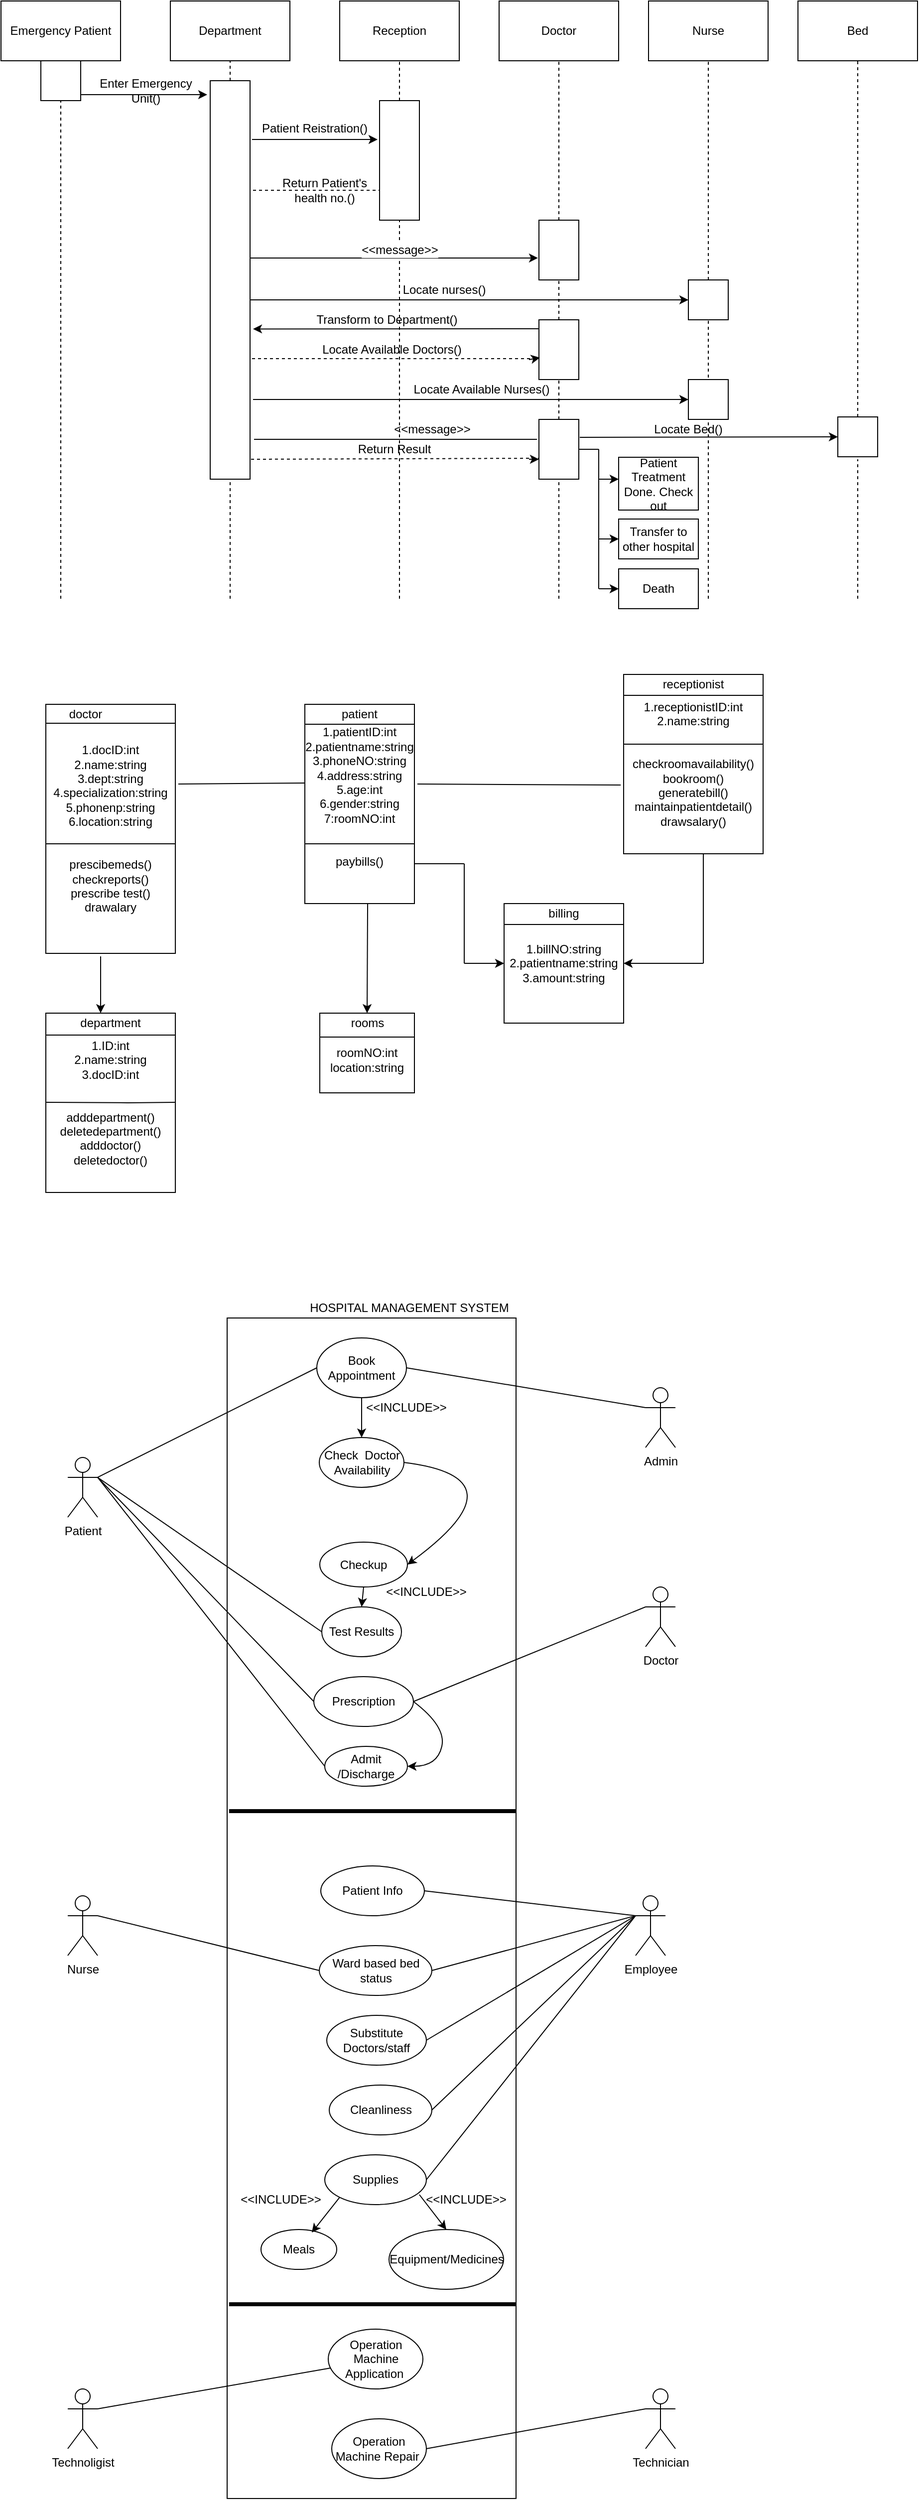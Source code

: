 <mxfile version="10.6.2" type="device"><diagram id="fMaPtIgpHZp_SPBCAkHa" name="Page-1"><mxGraphModel dx="1155" dy="513" grid="1" gridSize="10" guides="1" tooltips="1" connect="1" arrows="1" fold="1" page="1" pageScale="1" pageWidth="850" pageHeight="1100" math="0" shadow="0"><root><mxCell id="0"/><mxCell id="1" parent="0"/><mxCell id="IcOtxog2QV6iiZ5t3QjT-90" value="" style="group" vertex="1" connectable="0" parent="1"><mxGeometry x="40" y="40" width="920" height="610" as="geometry"/></mxCell><mxCell id="IcOtxog2QV6iiZ5t3QjT-2" value="Emergency Patient" style="rounded=0;whiteSpace=wrap;html=1;" vertex="1" parent="IcOtxog2QV6iiZ5t3QjT-90"><mxGeometry width="120" height="60" as="geometry"/></mxCell><mxCell id="IcOtxog2QV6iiZ5t3QjT-3" value="Department" style="rounded=0;whiteSpace=wrap;html=1;" vertex="1" parent="IcOtxog2QV6iiZ5t3QjT-90"><mxGeometry x="170" width="120" height="60" as="geometry"/></mxCell><mxCell id="IcOtxog2QV6iiZ5t3QjT-4" value="Reception" style="rounded=0;whiteSpace=wrap;html=1;" vertex="1" parent="IcOtxog2QV6iiZ5t3QjT-90"><mxGeometry x="340" width="120" height="60" as="geometry"/></mxCell><mxCell id="IcOtxog2QV6iiZ5t3QjT-5" value="Doctor" style="rounded=0;whiteSpace=wrap;html=1;" vertex="1" parent="IcOtxog2QV6iiZ5t3QjT-90"><mxGeometry x="500" width="120" height="60" as="geometry"/></mxCell><mxCell id="IcOtxog2QV6iiZ5t3QjT-6" value="Nurse" style="rounded=0;whiteSpace=wrap;html=1;" vertex="1" parent="IcOtxog2QV6iiZ5t3QjT-90"><mxGeometry x="650" width="120" height="60" as="geometry"/></mxCell><mxCell id="IcOtxog2QV6iiZ5t3QjT-7" value="Bed" style="rounded=0;whiteSpace=wrap;html=1;" vertex="1" parent="IcOtxog2QV6iiZ5t3QjT-90"><mxGeometry x="800" width="120" height="60" as="geometry"/></mxCell><mxCell id="IcOtxog2QV6iiZ5t3QjT-8" value="" style="whiteSpace=wrap;html=1;aspect=fixed;" vertex="1" parent="IcOtxog2QV6iiZ5t3QjT-90"><mxGeometry x="40" y="60" width="40" height="40" as="geometry"/></mxCell><mxCell id="IcOtxog2QV6iiZ5t3QjT-9" value="" style="endArrow=none;dashed=1;html=1;entryX=0.5;entryY=1;entryDx=0;entryDy=0;" edge="1" parent="IcOtxog2QV6iiZ5t3QjT-90" target="IcOtxog2QV6iiZ5t3QjT-8"><mxGeometry width="50" height="50" relative="1" as="geometry"><mxPoint x="60" y="600" as="sourcePoint"/><mxPoint x="90" y="100" as="targetPoint"/></mxGeometry></mxCell><mxCell id="IcOtxog2QV6iiZ5t3QjT-10" value="" style="rounded=0;whiteSpace=wrap;html=1;" vertex="1" parent="IcOtxog2QV6iiZ5t3QjT-90"><mxGeometry x="210" y="80" width="40" height="400" as="geometry"/></mxCell><mxCell id="IcOtxog2QV6iiZ5t3QjT-16" value="" style="endArrow=none;dashed=1;html=1;entryX=0.5;entryY=1;entryDx=0;entryDy=0;exitX=0.5;exitY=0;exitDx=0;exitDy=0;" edge="1" parent="IcOtxog2QV6iiZ5t3QjT-90" source="IcOtxog2QV6iiZ5t3QjT-10" target="IcOtxog2QV6iiZ5t3QjT-3"><mxGeometry width="50" height="50" relative="1" as="geometry"><mxPoint x="210" y="100" as="sourcePoint"/><mxPoint x="260" y="50" as="targetPoint"/></mxGeometry></mxCell><mxCell id="IcOtxog2QV6iiZ5t3QjT-17" value="" style="endArrow=none;dashed=1;html=1;entryX=0.5;entryY=1;entryDx=0;entryDy=0;" edge="1" parent="IcOtxog2QV6iiZ5t3QjT-90" target="IcOtxog2QV6iiZ5t3QjT-10"><mxGeometry width="50" height="50" relative="1" as="geometry"><mxPoint x="230" y="600" as="sourcePoint"/><mxPoint x="250" y="370" as="targetPoint"/></mxGeometry></mxCell><mxCell id="IcOtxog2QV6iiZ5t3QjT-18" value="" style="endArrow=classic;html=1;" edge="1" parent="IcOtxog2QV6iiZ5t3QjT-90"><mxGeometry width="50" height="50" relative="1" as="geometry"><mxPoint x="80" y="94" as="sourcePoint"/><mxPoint x="207" y="94" as="targetPoint"/><Array as="points"/></mxGeometry></mxCell><mxCell id="IcOtxog2QV6iiZ5t3QjT-22" value="" style="rounded=0;whiteSpace=wrap;html=1;" vertex="1" parent="IcOtxog2QV6iiZ5t3QjT-90"><mxGeometry x="380" y="100" width="40" height="120" as="geometry"/></mxCell><mxCell id="IcOtxog2QV6iiZ5t3QjT-23" value="" style="endArrow=none;dashed=1;html=1;entryX=0.5;entryY=1;entryDx=0;entryDy=0;exitX=0.5;exitY=0;exitDx=0;exitDy=0;" edge="1" parent="IcOtxog2QV6iiZ5t3QjT-90" source="IcOtxog2QV6iiZ5t3QjT-22" target="IcOtxog2QV6iiZ5t3QjT-4"><mxGeometry width="50" height="50" relative="1" as="geometry"><mxPoint x="370" y="110" as="sourcePoint"/><mxPoint x="420" y="60" as="targetPoint"/></mxGeometry></mxCell><mxCell id="IcOtxog2QV6iiZ5t3QjT-24" value="" style="endArrow=none;dashed=1;html=1;entryX=0.5;entryY=1;entryDx=0;entryDy=0;" edge="1" parent="IcOtxog2QV6iiZ5t3QjT-90" target="IcOtxog2QV6iiZ5t3QjT-22"><mxGeometry width="50" height="50" relative="1" as="geometry"><mxPoint x="400" y="600" as="sourcePoint"/><mxPoint x="430" y="220" as="targetPoint"/></mxGeometry></mxCell><mxCell id="IcOtxog2QV6iiZ5t3QjT-25" value="" style="endArrow=classic;html=1;" edge="1" parent="IcOtxog2QV6iiZ5t3QjT-90"><mxGeometry width="50" height="50" relative="1" as="geometry"><mxPoint x="252" y="139" as="sourcePoint"/><mxPoint x="378" y="139" as="targetPoint"/></mxGeometry></mxCell><mxCell id="IcOtxog2QV6iiZ5t3QjT-26" value="Patient Reistration()" style="text;html=1;resizable=0;points=[];autosize=1;align=left;verticalAlign=top;spacingTop=-4;" vertex="1" parent="IcOtxog2QV6iiZ5t3QjT-90"><mxGeometry x="260" y="118" width="120" height="20" as="geometry"/></mxCell><mxCell id="IcOtxog2QV6iiZ5t3QjT-27" value="" style="endArrow=none;dashed=1;html=1;entryX=0;entryY=0.75;entryDx=0;entryDy=0;" edge="1" parent="IcOtxog2QV6iiZ5t3QjT-90" target="IcOtxog2QV6iiZ5t3QjT-22"><mxGeometry width="50" height="50" relative="1" as="geometry"><mxPoint x="253" y="190" as="sourcePoint"/><mxPoint x="300" y="160" as="targetPoint"/></mxGeometry></mxCell><mxCell id="IcOtxog2QV6iiZ5t3QjT-29" value="Return Patient's health no.()" style="text;html=1;strokeColor=none;fillColor=none;align=center;verticalAlign=middle;whiteSpace=wrap;rounded=0;" vertex="1" parent="IcOtxog2QV6iiZ5t3QjT-90"><mxGeometry x="280" y="180" width="90" height="20" as="geometry"/></mxCell><mxCell id="IcOtxog2QV6iiZ5t3QjT-30" value="" style="rounded=0;whiteSpace=wrap;html=1;" vertex="1" parent="IcOtxog2QV6iiZ5t3QjT-90"><mxGeometry x="540" y="220" width="40" height="60" as="geometry"/></mxCell><mxCell id="IcOtxog2QV6iiZ5t3QjT-32" value="" style="rounded=0;whiteSpace=wrap;html=1;" vertex="1" parent="IcOtxog2QV6iiZ5t3QjT-90"><mxGeometry x="540" y="320" width="40" height="60" as="geometry"/></mxCell><mxCell id="IcOtxog2QV6iiZ5t3QjT-34" value="" style="rounded=0;whiteSpace=wrap;html=1;" vertex="1" parent="IcOtxog2QV6iiZ5t3QjT-90"><mxGeometry x="540" y="420" width="40" height="60" as="geometry"/></mxCell><mxCell id="IcOtxog2QV6iiZ5t3QjT-31" value="" style="endArrow=none;dashed=1;html=1;entryX=0.5;entryY=1;entryDx=0;entryDy=0;exitX=0.5;exitY=0;exitDx=0;exitDy=0;" edge="1" parent="IcOtxog2QV6iiZ5t3QjT-90" source="IcOtxog2QV6iiZ5t3QjT-30" target="IcOtxog2QV6iiZ5t3QjT-5"><mxGeometry width="50" height="50" relative="1" as="geometry"><mxPoint x="530" y="110" as="sourcePoint"/><mxPoint x="580" y="60" as="targetPoint"/></mxGeometry></mxCell><mxCell id="IcOtxog2QV6iiZ5t3QjT-36" value="" style="endArrow=classic;html=1;exitX=1;exitY=0.445;exitDx=0;exitDy=0;exitPerimeter=0;entryX=-0.025;entryY=0.633;entryDx=0;entryDy=0;entryPerimeter=0;" edge="1" parent="IcOtxog2QV6iiZ5t3QjT-90" source="IcOtxog2QV6iiZ5t3QjT-10" target="IcOtxog2QV6iiZ5t3QjT-30"><mxGeometry width="50" height="50" relative="1" as="geometry"><mxPoint x="250" y="280" as="sourcePoint"/><mxPoint x="300" y="230" as="targetPoint"/></mxGeometry></mxCell><mxCell id="IcOtxog2QV6iiZ5t3QjT-37" value="&amp;lt;&amp;lt;message&amp;gt;&amp;gt;" style="text;html=1;resizable=0;points=[];align=center;verticalAlign=middle;labelBackgroundColor=#ffffff;" vertex="1" connectable="0" parent="IcOtxog2QV6iiZ5t3QjT-36"><mxGeometry x="-0.073" y="3" relative="1" as="geometry"><mxPoint x="16" y="-5" as="offset"/></mxGeometry></mxCell><mxCell id="IcOtxog2QV6iiZ5t3QjT-39" value="Enter Emergency Unit()" style="text;html=1;strokeColor=none;fillColor=none;align=center;verticalAlign=middle;whiteSpace=wrap;rounded=0;" vertex="1" parent="IcOtxog2QV6iiZ5t3QjT-90"><mxGeometry x="92.5" y="80" width="105" height="20" as="geometry"/></mxCell><mxCell id="IcOtxog2QV6iiZ5t3QjT-41" value="" style="endArrow=classic;html=1;exitX=0;exitY=0.15;exitDx=0;exitDy=0;exitPerimeter=0;entryX=1.075;entryY=0.623;entryDx=0;entryDy=0;entryPerimeter=0;" edge="1" parent="IcOtxog2QV6iiZ5t3QjT-90" source="IcOtxog2QV6iiZ5t3QjT-32" target="IcOtxog2QV6iiZ5t3QjT-10"><mxGeometry width="50" height="50" relative="1" as="geometry"><mxPoint x="360" y="380" as="sourcePoint"/><mxPoint x="410" y="330" as="targetPoint"/></mxGeometry></mxCell><mxCell id="IcOtxog2QV6iiZ5t3QjT-42" value="Transform to Department()" style="text;html=1;strokeColor=none;fillColor=none;align=center;verticalAlign=middle;whiteSpace=wrap;rounded=0;" vertex="1" parent="IcOtxog2QV6iiZ5t3QjT-90"><mxGeometry x="315" y="310" width="145" height="20" as="geometry"/></mxCell><mxCell id="IcOtxog2QV6iiZ5t3QjT-43" value="" style="endArrow=none;dashed=1;html=1;entryX=-0.025;entryY=0.65;entryDx=0;entryDy=0;entryPerimeter=0;" edge="1" parent="IcOtxog2QV6iiZ5t3QjT-90" target="IcOtxog2QV6iiZ5t3QjT-32"><mxGeometry width="50" height="50" relative="1" as="geometry"><mxPoint x="252" y="359" as="sourcePoint"/><mxPoint x="300" y="340" as="targetPoint"/></mxGeometry></mxCell><mxCell id="IcOtxog2QV6iiZ5t3QjT-44" value="" style="endArrow=classic;html=1;entryX=0.025;entryY=0.633;entryDx=0;entryDy=0;entryPerimeter=0;" edge="1" parent="IcOtxog2QV6iiZ5t3QjT-90" target="IcOtxog2QV6iiZ5t3QjT-32"><mxGeometry width="50" height="50" relative="1" as="geometry"><mxPoint x="530" y="360" as="sourcePoint"/><mxPoint x="540" y="340" as="targetPoint"/></mxGeometry></mxCell><mxCell id="IcOtxog2QV6iiZ5t3QjT-45" value="Locate Available Doctors()" style="text;html=1;strokeColor=none;fillColor=none;align=center;verticalAlign=middle;whiteSpace=wrap;rounded=0;" vertex="1" parent="IcOtxog2QV6iiZ5t3QjT-90"><mxGeometry x="320" y="340" width="145" height="20" as="geometry"/></mxCell><mxCell id="IcOtxog2QV6iiZ5t3QjT-46" value="" style="endArrow=none;dashed=1;html=1;entryX=0;entryY=0.65;entryDx=0;entryDy=0;entryPerimeter=0;" edge="1" parent="IcOtxog2QV6iiZ5t3QjT-90" target="IcOtxog2QV6iiZ5t3QjT-34"><mxGeometry width="50" height="50" relative="1" as="geometry"><mxPoint x="251" y="460" as="sourcePoint"/><mxPoint x="300" y="430" as="targetPoint"/></mxGeometry></mxCell><mxCell id="IcOtxog2QV6iiZ5t3QjT-47" value="Return Result" style="text;html=1;strokeColor=none;fillColor=none;align=center;verticalAlign=middle;whiteSpace=wrap;rounded=0;" vertex="1" parent="IcOtxog2QV6iiZ5t3QjT-90"><mxGeometry x="350" y="440" width="90" height="20" as="geometry"/></mxCell><mxCell id="IcOtxog2QV6iiZ5t3QjT-49" value="" style="rounded=0;whiteSpace=wrap;html=1;" vertex="1" parent="IcOtxog2QV6iiZ5t3QjT-90"><mxGeometry x="690" y="280" width="40" height="40" as="geometry"/></mxCell><mxCell id="IcOtxog2QV6iiZ5t3QjT-50" value="" style="endArrow=classic;html=1;entryX=0;entryY=0.5;entryDx=0;entryDy=0;" edge="1" parent="IcOtxog2QV6iiZ5t3QjT-90" target="IcOtxog2QV6iiZ5t3QjT-49"><mxGeometry width="50" height="50" relative="1" as="geometry"><mxPoint x="250" y="300" as="sourcePoint"/><mxPoint x="300" y="270" as="targetPoint"/></mxGeometry></mxCell><mxCell id="IcOtxog2QV6iiZ5t3QjT-51" value="Locate nurses()" style="text;html=1;strokeColor=none;fillColor=none;align=center;verticalAlign=middle;whiteSpace=wrap;rounded=0;" vertex="1" parent="IcOtxog2QV6iiZ5t3QjT-90"><mxGeometry x="400" y="280" width="90" height="20" as="geometry"/></mxCell><mxCell id="IcOtxog2QV6iiZ5t3QjT-52" value="" style="endArrow=none;dashed=1;html=1;entryX=0.5;entryY=1;entryDx=0;entryDy=0;exitX=0.5;exitY=0;exitDx=0;exitDy=0;" edge="1" parent="IcOtxog2QV6iiZ5t3QjT-90" source="IcOtxog2QV6iiZ5t3QjT-49" target="IcOtxog2QV6iiZ5t3QjT-6"><mxGeometry width="50" height="50" relative="1" as="geometry"><mxPoint x="690" y="110" as="sourcePoint"/><mxPoint x="740" y="60" as="targetPoint"/></mxGeometry></mxCell><mxCell id="IcOtxog2QV6iiZ5t3QjT-53" value="" style="endArrow=none;dashed=1;html=1;entryX=0.5;entryY=1;entryDx=0;entryDy=0;" edge="1" parent="IcOtxog2QV6iiZ5t3QjT-90" target="IcOtxog2QV6iiZ5t3QjT-49"><mxGeometry width="50" height="50" relative="1" as="geometry"><mxPoint x="710" y="600" as="sourcePoint"/><mxPoint x="730" y="330" as="targetPoint"/></mxGeometry></mxCell><mxCell id="IcOtxog2QV6iiZ5t3QjT-54" value="" style="endArrow=none;dashed=1;html=1;entryX=0.5;entryY=1;entryDx=0;entryDy=0;exitX=0.5;exitY=0;exitDx=0;exitDy=0;" edge="1" parent="IcOtxog2QV6iiZ5t3QjT-90" source="IcOtxog2QV6iiZ5t3QjT-32" target="IcOtxog2QV6iiZ5t3QjT-30"><mxGeometry width="50" height="50" relative="1" as="geometry"><mxPoint x="540" y="330" as="sourcePoint"/><mxPoint x="590" y="280" as="targetPoint"/></mxGeometry></mxCell><mxCell id="IcOtxog2QV6iiZ5t3QjT-55" value="" style="endArrow=none;dashed=1;html=1;entryX=0.5;entryY=1;entryDx=0;entryDy=0;exitX=0.5;exitY=0;exitDx=0;exitDy=0;" edge="1" parent="IcOtxog2QV6iiZ5t3QjT-90" source="IcOtxog2QV6iiZ5t3QjT-34" target="IcOtxog2QV6iiZ5t3QjT-32"><mxGeometry width="50" height="50" relative="1" as="geometry"><mxPoint x="530" y="430" as="sourcePoint"/><mxPoint x="580" y="380" as="targetPoint"/></mxGeometry></mxCell><mxCell id="IcOtxog2QV6iiZ5t3QjT-56" value="" style="endArrow=none;dashed=1;html=1;entryX=0.5;entryY=1;entryDx=0;entryDy=0;" edge="1" parent="IcOtxog2QV6iiZ5t3QjT-90" target="IcOtxog2QV6iiZ5t3QjT-34"><mxGeometry width="50" height="50" relative="1" as="geometry"><mxPoint x="560" y="600" as="sourcePoint"/><mxPoint x="590" y="480" as="targetPoint"/></mxGeometry></mxCell><mxCell id="IcOtxog2QV6iiZ5t3QjT-57" value="" style="endArrow=none;html=1;exitX=1;exitY=0.5;exitDx=0;exitDy=0;" edge="1" parent="IcOtxog2QV6iiZ5t3QjT-90" source="IcOtxog2QV6iiZ5t3QjT-34"><mxGeometry width="50" height="50" relative="1" as="geometry"><mxPoint x="580" y="470" as="sourcePoint"/><mxPoint x="600" y="450" as="targetPoint"/></mxGeometry></mxCell><mxCell id="IcOtxog2QV6iiZ5t3QjT-58" value="" style="endArrow=none;html=1;" edge="1" parent="IcOtxog2QV6iiZ5t3QjT-90"><mxGeometry width="50" height="50" relative="1" as="geometry"><mxPoint x="600" y="540" as="sourcePoint"/><mxPoint x="600" y="450" as="targetPoint"/></mxGeometry></mxCell><mxCell id="IcOtxog2QV6iiZ5t3QjT-60" value="" style="endArrow=classic;html=1;" edge="1" parent="IcOtxog2QV6iiZ5t3QjT-90"><mxGeometry width="50" height="50" relative="1" as="geometry"><mxPoint x="600" y="480" as="sourcePoint"/><mxPoint x="620" y="480" as="targetPoint"/></mxGeometry></mxCell><mxCell id="IcOtxog2QV6iiZ5t3QjT-61" value="Patient Treatment Done. Check out" style="rounded=0;whiteSpace=wrap;html=1;" vertex="1" parent="IcOtxog2QV6iiZ5t3QjT-90"><mxGeometry x="620" y="458" width="80" height="53" as="geometry"/></mxCell><mxCell id="IcOtxog2QV6iiZ5t3QjT-62" value="" style="endArrow=classic;html=1;" edge="1" parent="IcOtxog2QV6iiZ5t3QjT-90"><mxGeometry width="50" height="50" relative="1" as="geometry"><mxPoint x="600" y="540" as="sourcePoint"/><mxPoint x="620" y="540" as="targetPoint"/></mxGeometry></mxCell><mxCell id="IcOtxog2QV6iiZ5t3QjT-63" value="Transfer to other hospital" style="rounded=0;whiteSpace=wrap;html=1;" vertex="1" parent="IcOtxog2QV6iiZ5t3QjT-90"><mxGeometry x="620" y="520" width="80" height="40" as="geometry"/></mxCell><mxCell id="IcOtxog2QV6iiZ5t3QjT-64" value="" style="rounded=0;whiteSpace=wrap;html=1;" vertex="1" parent="IcOtxog2QV6iiZ5t3QjT-90"><mxGeometry x="690" y="380" width="40" height="40" as="geometry"/></mxCell><mxCell id="IcOtxog2QV6iiZ5t3QjT-65" value="" style="endArrow=classic;html=1;entryX=0;entryY=0.5;entryDx=0;entryDy=0;" edge="1" parent="IcOtxog2QV6iiZ5t3QjT-90" target="IcOtxog2QV6iiZ5t3QjT-64"><mxGeometry width="50" height="50" relative="1" as="geometry"><mxPoint x="253" y="400" as="sourcePoint"/><mxPoint x="300" y="380" as="targetPoint"/></mxGeometry></mxCell><mxCell id="IcOtxog2QV6iiZ5t3QjT-67" value="Locate Available Nurses()" style="text;html=1;strokeColor=none;fillColor=none;align=center;verticalAlign=middle;whiteSpace=wrap;rounded=0;" vertex="1" parent="IcOtxog2QV6iiZ5t3QjT-90"><mxGeometry x="405" y="380" width="155" height="20" as="geometry"/></mxCell><mxCell id="IcOtxog2QV6iiZ5t3QjT-69" value="" style="endArrow=classic;html=1;" edge="1" parent="IcOtxog2QV6iiZ5t3QjT-90"><mxGeometry width="50" height="50" relative="1" as="geometry"><mxPoint x="530" y="460" as="sourcePoint"/><mxPoint x="540" y="460" as="targetPoint"/></mxGeometry></mxCell><mxCell id="IcOtxog2QV6iiZ5t3QjT-70" value="" style="rounded=0;whiteSpace=wrap;html=1;" vertex="1" parent="IcOtxog2QV6iiZ5t3QjT-90"><mxGeometry x="840" y="417.5" width="40" height="40" as="geometry"/></mxCell><mxCell id="IcOtxog2QV6iiZ5t3QjT-72" value="" style="endArrow=none;dashed=1;html=1;entryX=0.5;entryY=1;entryDx=0;entryDy=0;exitX=0.5;exitY=0;exitDx=0;exitDy=0;" edge="1" parent="IcOtxog2QV6iiZ5t3QjT-90" source="IcOtxog2QV6iiZ5t3QjT-70" target="IcOtxog2QV6iiZ5t3QjT-7"><mxGeometry width="50" height="50" relative="1" as="geometry"><mxPoint x="840" y="120" as="sourcePoint"/><mxPoint x="890" y="70" as="targetPoint"/></mxGeometry></mxCell><mxCell id="IcOtxog2QV6iiZ5t3QjT-74" value="" style="endArrow=none;dashed=1;html=1;" edge="1" parent="IcOtxog2QV6iiZ5t3QjT-90"><mxGeometry width="50" height="50" relative="1" as="geometry"><mxPoint x="860" y="600" as="sourcePoint"/><mxPoint x="860" y="460" as="targetPoint"/></mxGeometry></mxCell><mxCell id="IcOtxog2QV6iiZ5t3QjT-76" value="" style="endArrow=none;html=1;exitX=1.1;exitY=0.9;exitDx=0;exitDy=0;exitPerimeter=0;" edge="1" parent="IcOtxog2QV6iiZ5t3QjT-90" source="IcOtxog2QV6iiZ5t3QjT-10"><mxGeometry width="50" height="50" relative="1" as="geometry"><mxPoint x="250" y="460" as="sourcePoint"/><mxPoint x="538" y="440" as="targetPoint"/></mxGeometry></mxCell><mxCell id="IcOtxog2QV6iiZ5t3QjT-77" value="" style="endArrow=classic;html=1;entryX=0;entryY=0.5;entryDx=0;entryDy=0;" edge="1" parent="IcOtxog2QV6iiZ5t3QjT-90" target="IcOtxog2QV6iiZ5t3QjT-70"><mxGeometry width="50" height="50" relative="1" as="geometry"><mxPoint x="581" y="438" as="sourcePoint"/><mxPoint x="630" y="400" as="targetPoint"/></mxGeometry></mxCell><mxCell id="IcOtxog2QV6iiZ5t3QjT-78" value="&amp;lt;&amp;lt;message&amp;gt;&amp;gt;" style="text;html=1;strokeColor=none;fillColor=none;align=center;verticalAlign=middle;whiteSpace=wrap;rounded=0;" vertex="1" parent="IcOtxog2QV6iiZ5t3QjT-90"><mxGeometry x="413" y="420" width="40" height="20" as="geometry"/></mxCell><mxCell id="IcOtxog2QV6iiZ5t3QjT-79" value="Locate Bed()" style="text;html=1;strokeColor=none;fillColor=none;align=center;verticalAlign=middle;whiteSpace=wrap;rounded=0;" vertex="1" parent="IcOtxog2QV6iiZ5t3QjT-90"><mxGeometry x="640" y="420" width="100" height="20" as="geometry"/></mxCell><mxCell id="IcOtxog2QV6iiZ5t3QjT-80" value="" style="endArrow=none;html=1;" edge="1" parent="IcOtxog2QV6iiZ5t3QjT-90"><mxGeometry width="50" height="50" relative="1" as="geometry"><mxPoint x="600" y="590" as="sourcePoint"/><mxPoint x="600" y="540" as="targetPoint"/></mxGeometry></mxCell><mxCell id="IcOtxog2QV6iiZ5t3QjT-82" value="" style="endArrow=classic;html=1;" edge="1" parent="IcOtxog2QV6iiZ5t3QjT-90"><mxGeometry width="50" height="50" relative="1" as="geometry"><mxPoint x="600" y="590" as="sourcePoint"/><mxPoint x="620" y="590" as="targetPoint"/></mxGeometry></mxCell><mxCell id="IcOtxog2QV6iiZ5t3QjT-83" value="&lt;span&gt;Death&lt;/span&gt;" style="rounded=0;whiteSpace=wrap;html=1;" vertex="1" parent="IcOtxog2QV6iiZ5t3QjT-90"><mxGeometry x="620" y="570" width="80" height="40" as="geometry"/></mxCell><object label="Patient" id="IcOtxog2QV6iiZ5t3QjT-91"><mxCell style="shape=umlActor;verticalLabelPosition=bottom;labelBackgroundColor=#ffffff;verticalAlign=top;html=1;" vertex="1" parent="1"><mxGeometry x="107" y="1502" width="30" height="60" as="geometry"/></mxCell></object><mxCell id="IcOtxog2QV6iiZ5t3QjT-92" value="" style="rounded=0;whiteSpace=wrap;html=1;" vertex="1" parent="1"><mxGeometry x="267" y="1362" width="290" height="1185" as="geometry"/></mxCell><mxCell id="IcOtxog2QV6iiZ5t3QjT-93" value="Doctor" style="shape=umlActor;verticalLabelPosition=bottom;labelBackgroundColor=#ffffff;verticalAlign=top;html=1;outlineConnect=0;" vertex="1" parent="1"><mxGeometry x="687" y="1632" width="30" height="60" as="geometry"/></mxCell><mxCell id="IcOtxog2QV6iiZ5t3QjT-94" value="Book Appointment" style="ellipse;whiteSpace=wrap;html=1;" vertex="1" parent="1"><mxGeometry x="357" y="1382" width="90" height="60" as="geometry"/></mxCell><mxCell id="IcOtxog2QV6iiZ5t3QjT-95" value="" style="endArrow=none;html=1;entryX=0;entryY=0.5;exitX=1;exitY=0.333;exitPerimeter=0;" edge="1" parent="1" source="IcOtxog2QV6iiZ5t3QjT-91" target="IcOtxog2QV6iiZ5t3QjT-94"><mxGeometry width="50" height="50" relative="1" as="geometry"><mxPoint x="147" y="1452" as="sourcePoint"/><mxPoint x="197" y="1432" as="targetPoint"/></mxGeometry></mxCell><mxCell id="IcOtxog2QV6iiZ5t3QjT-96" value="&amp;lt;&amp;lt;INCLUDE&amp;gt;&amp;gt;" style="text;html=1;strokeColor=none;fillColor=none;align=center;verticalAlign=middle;whiteSpace=wrap;rounded=0;" vertex="1" parent="1"><mxGeometry x="427" y="1442" width="40" height="20" as="geometry"/></mxCell><mxCell id="IcOtxog2QV6iiZ5t3QjT-97" value="Check&amp;nbsp; Doctor Availability" style="ellipse;whiteSpace=wrap;html=1;" vertex="1" parent="1"><mxGeometry x="359.5" y="1482" width="85" height="50" as="geometry"/></mxCell><mxCell id="IcOtxog2QV6iiZ5t3QjT-98" value="" style="endArrow=classic;html=1;exitX=0.5;exitY=1;" edge="1" parent="1" source="IcOtxog2QV6iiZ5t3QjT-94" target="IcOtxog2QV6iiZ5t3QjT-97"><mxGeometry width="50" height="50" relative="1" as="geometry"><mxPoint x="147" y="1392" as="sourcePoint"/><mxPoint x="405" y="1462" as="targetPoint"/></mxGeometry></mxCell><mxCell id="IcOtxog2QV6iiZ5t3QjT-99" value="Checkup" style="ellipse;whiteSpace=wrap;html=1;" vertex="1" parent="1"><mxGeometry x="360" y="1587" width="88" height="45" as="geometry"/></mxCell><mxCell id="IcOtxog2QV6iiZ5t3QjT-100" value="" style="curved=1;endArrow=classic;html=1;entryX=1;entryY=0.5;exitX=1;exitY=0.5;" edge="1" parent="1" source="IcOtxog2QV6iiZ5t3QjT-97" target="IcOtxog2QV6iiZ5t3QjT-99"><mxGeometry width="50" height="50" relative="1" as="geometry"><mxPoint x="567" y="1572" as="sourcePoint"/><mxPoint x="617" y="1522" as="targetPoint"/><Array as="points"><mxPoint x="567" y="1522"/></Array></mxGeometry></mxCell><mxCell id="IcOtxog2QV6iiZ5t3QjT-101" value="&amp;lt;&amp;lt;INCLUDE&amp;gt;&amp;gt;" style="text;html=1;strokeColor=none;fillColor=none;align=center;verticalAlign=middle;whiteSpace=wrap;rounded=0;" vertex="1" parent="1"><mxGeometry x="447" y="1627" width="40" height="20" as="geometry"/></mxCell><mxCell id="IcOtxog2QV6iiZ5t3QjT-102" value="Test Results" style="ellipse;whiteSpace=wrap;html=1;" vertex="1" parent="1"><mxGeometry x="362" y="1652" width="80" height="50" as="geometry"/></mxCell><mxCell id="IcOtxog2QV6iiZ5t3QjT-103" value="" style="endArrow=classic;html=1;entryX=0.5;entryY=0;exitX=0.5;exitY=1;" edge="1" parent="1" source="IcOtxog2QV6iiZ5t3QjT-99" target="IcOtxog2QV6iiZ5t3QjT-102"><mxGeometry width="50" height="50" relative="1" as="geometry"><mxPoint x="377" y="1682" as="sourcePoint"/><mxPoint x="427" y="1632" as="targetPoint"/></mxGeometry></mxCell><mxCell id="IcOtxog2QV6iiZ5t3QjT-104" value="" style="endArrow=none;html=1;entryX=0;entryY=0.5;exitX=1;exitY=0.333;exitPerimeter=0;" edge="1" parent="1" source="IcOtxog2QV6iiZ5t3QjT-91" target="IcOtxog2QV6iiZ5t3QjT-102"><mxGeometry width="50" height="50" relative="1" as="geometry"><mxPoint x="107" y="1982" as="sourcePoint"/><mxPoint x="157" y="1932" as="targetPoint"/></mxGeometry></mxCell><mxCell id="IcOtxog2QV6iiZ5t3QjT-105" value="" style="endArrow=none;html=1;exitX=1;exitY=0.5;entryX=0;entryY=0.333;entryPerimeter=0;" edge="1" parent="1" source="IcOtxog2QV6iiZ5t3QjT-106" target="IcOtxog2QV6iiZ5t3QjT-93"><mxGeometry width="50" height="50" relative="1" as="geometry"><mxPoint x="627" y="1572" as="sourcePoint"/><mxPoint x="677" y="1522" as="targetPoint"/></mxGeometry></mxCell><mxCell id="IcOtxog2QV6iiZ5t3QjT-106" value="Prescription" style="ellipse;whiteSpace=wrap;html=1;" vertex="1" parent="1"><mxGeometry x="354" y="1722" width="100" height="50" as="geometry"/></mxCell><mxCell id="IcOtxog2QV6iiZ5t3QjT-107" value="" style="endArrow=none;html=1;entryX=0;entryY=0.5;" edge="1" parent="1" target="IcOtxog2QV6iiZ5t3QjT-106"><mxGeometry width="50" height="50" relative="1" as="geometry"><mxPoint x="137" y="1522" as="sourcePoint"/><mxPoint x="207" y="1622" as="targetPoint"/></mxGeometry></mxCell><mxCell id="IcOtxog2QV6iiZ5t3QjT-108" value="Admit /Discharge" style="ellipse;whiteSpace=wrap;html=1;" vertex="1" parent="1"><mxGeometry x="365" y="1792" width="83" height="40" as="geometry"/></mxCell><mxCell id="IcOtxog2QV6iiZ5t3QjT-109" value="" style="curved=1;endArrow=classic;html=1;entryX=1;entryY=0.5;exitX=1;exitY=0.5;" edge="1" parent="1" source="IcOtxog2QV6iiZ5t3QjT-106" target="IcOtxog2QV6iiZ5t3QjT-108"><mxGeometry width="50" height="50" relative="1" as="geometry"><mxPoint x="505" y="1747" as="sourcePoint"/><mxPoint x="516" y="1812" as="targetPoint"/><Array as="points"><mxPoint x="487" y="1772"/><mxPoint x="478" y="1812"/></Array></mxGeometry></mxCell><mxCell id="IcOtxog2QV6iiZ5t3QjT-110" value="" style="endArrow=none;html=1;exitX=0;exitY=0.5;entryX=1;entryY=0.333;entryPerimeter=0;" edge="1" parent="1" source="IcOtxog2QV6iiZ5t3QjT-108" target="IcOtxog2QV6iiZ5t3QjT-91"><mxGeometry width="50" height="50" relative="1" as="geometry"><mxPoint x="117" y="1562" as="sourcePoint"/><mxPoint x="167" y="1512" as="targetPoint"/></mxGeometry></mxCell><mxCell id="IcOtxog2QV6iiZ5t3QjT-111" value="" style="line;strokeWidth=4;html=1;perimeter=backbonePerimeter;points=[];outlineConnect=0;" vertex="1" parent="1"><mxGeometry x="269" y="1852" width="288" height="10" as="geometry"/></mxCell><mxCell id="IcOtxog2QV6iiZ5t3QjT-112" value="Nurse" style="shape=umlActor;verticalLabelPosition=bottom;labelBackgroundColor=#ffffff;verticalAlign=top;html=1;outlineConnect=0;" vertex="1" parent="1"><mxGeometry x="107" y="1942" width="30" height="60" as="geometry"/></mxCell><mxCell id="IcOtxog2QV6iiZ5t3QjT-113" value="Employee" style="shape=umlActor;verticalLabelPosition=bottom;labelBackgroundColor=#ffffff;verticalAlign=top;html=1;outlineConnect=0;" vertex="1" parent="1"><mxGeometry x="677" y="1942" width="30" height="60" as="geometry"/></mxCell><mxCell id="IcOtxog2QV6iiZ5t3QjT-114" value="Patient Info" style="ellipse;whiteSpace=wrap;html=1;" vertex="1" parent="1"><mxGeometry x="361" y="1912" width="104" height="50" as="geometry"/></mxCell><mxCell id="IcOtxog2QV6iiZ5t3QjT-115" value="" style="endArrow=none;html=1;entryX=0;entryY=0.333;entryPerimeter=0;exitX=1;exitY=0.5;" edge="1" parent="1" source="IcOtxog2QV6iiZ5t3QjT-114" target="IcOtxog2QV6iiZ5t3QjT-113"><mxGeometry width="50" height="50" relative="1" as="geometry"><mxPoint x="607" y="1992" as="sourcePoint"/><mxPoint x="657" y="1942" as="targetPoint"/></mxGeometry></mxCell><mxCell id="IcOtxog2QV6iiZ5t3QjT-116" value="Ward based bed status" style="ellipse;whiteSpace=wrap;html=1;" vertex="1" parent="1"><mxGeometry x="359.5" y="1992" width="113" height="50" as="geometry"/></mxCell><mxCell id="IcOtxog2QV6iiZ5t3QjT-117" value="" style="endArrow=none;html=1;entryX=0;entryY=0.5;exitX=1;exitY=0.333;exitPerimeter=0;" edge="1" parent="1" source="IcOtxog2QV6iiZ5t3QjT-112" target="IcOtxog2QV6iiZ5t3QjT-116"><mxGeometry width="50" height="50" relative="1" as="geometry"><mxPoint x="297" y="2052" as="sourcePoint"/><mxPoint x="347" y="2002" as="targetPoint"/></mxGeometry></mxCell><mxCell id="IcOtxog2QV6iiZ5t3QjT-118" value="Substitute Doctors/staff" style="ellipse;whiteSpace=wrap;html=1;" vertex="1" parent="1"><mxGeometry x="367" y="2062" width="100" height="50" as="geometry"/></mxCell><mxCell id="IcOtxog2QV6iiZ5t3QjT-119" value="" style="endArrow=none;html=1;exitX=1;exitY=0.5;" edge="1" parent="1" source="IcOtxog2QV6iiZ5t3QjT-116"><mxGeometry width="50" height="50" relative="1" as="geometry"><mxPoint x="607" y="2022" as="sourcePoint"/><mxPoint x="677" y="1962" as="targetPoint"/></mxGeometry></mxCell><mxCell id="IcOtxog2QV6iiZ5t3QjT-120" value="" style="endArrow=none;html=1;exitX=1;exitY=0.5;" edge="1" parent="1" source="IcOtxog2QV6iiZ5t3QjT-118"><mxGeometry width="50" height="50" relative="1" as="geometry"><mxPoint x="577" y="2092" as="sourcePoint"/><mxPoint x="677" y="1962" as="targetPoint"/></mxGeometry></mxCell><mxCell id="IcOtxog2QV6iiZ5t3QjT-121" value="Cleanliness" style="ellipse;whiteSpace=wrap;html=1;" vertex="1" parent="1"><mxGeometry x="369.5" y="2132" width="103" height="50" as="geometry"/></mxCell><mxCell id="IcOtxog2QV6iiZ5t3QjT-122" value="" style="endArrow=none;html=1;exitX=1;exitY=0.5;" edge="1" parent="1" source="IcOtxog2QV6iiZ5t3QjT-121"><mxGeometry width="50" height="50" relative="1" as="geometry"><mxPoint x="587" y="2142" as="sourcePoint"/><mxPoint x="677" y="1962" as="targetPoint"/></mxGeometry></mxCell><mxCell id="IcOtxog2QV6iiZ5t3QjT-123" value="Supplies" style="ellipse;whiteSpace=wrap;html=1;" vertex="1" parent="1"><mxGeometry x="365" y="2202" width="102" height="50" as="geometry"/></mxCell><mxCell id="IcOtxog2QV6iiZ5t3QjT-124" value="" style="endArrow=none;html=1;exitX=1;exitY=0.5;" edge="1" parent="1" source="IcOtxog2QV6iiZ5t3QjT-123"><mxGeometry width="50" height="50" relative="1" as="geometry"><mxPoint x="607" y="2162" as="sourcePoint"/><mxPoint x="677" y="1962" as="targetPoint"/></mxGeometry></mxCell><mxCell id="IcOtxog2QV6iiZ5t3QjT-125" value="Meals" style="ellipse;whiteSpace=wrap;html=1;" vertex="1" parent="1"><mxGeometry x="301" y="2277" width="76" height="40" as="geometry"/></mxCell><mxCell id="IcOtxog2QV6iiZ5t3QjT-126" value="Equipment/Medicines" style="ellipse;whiteSpace=wrap;html=1;" vertex="1" parent="1"><mxGeometry x="429.5" y="2277" width="115" height="60" as="geometry"/></mxCell><mxCell id="IcOtxog2QV6iiZ5t3QjT-127" value="&amp;lt;&amp;lt;INCLUDE&amp;gt;&amp;gt;" style="text;html=1;strokeColor=none;fillColor=none;align=center;verticalAlign=middle;whiteSpace=wrap;rounded=0;" vertex="1" parent="1"><mxGeometry x="487" y="2237" width="40" height="20" as="geometry"/></mxCell><mxCell id="IcOtxog2QV6iiZ5t3QjT-128" value="&amp;lt;&amp;lt;INCLUDE&amp;gt;&amp;gt;" style="text;html=1;strokeColor=none;fillColor=none;align=center;verticalAlign=middle;whiteSpace=wrap;rounded=0;" vertex="1" parent="1"><mxGeometry x="301" y="2237" width="40" height="20" as="geometry"/></mxCell><mxCell id="IcOtxog2QV6iiZ5t3QjT-129" value="" style="endArrow=classic;html=1;exitX=0;exitY=1;entryX=0.671;entryY=0.075;entryPerimeter=0;" edge="1" parent="1" source="IcOtxog2QV6iiZ5t3QjT-123" target="IcOtxog2QV6iiZ5t3QjT-125"><mxGeometry width="50" height="50" relative="1" as="geometry"><mxPoint x="107" y="2577" as="sourcePoint"/><mxPoint x="157" y="2527" as="targetPoint"/></mxGeometry></mxCell><mxCell id="IcOtxog2QV6iiZ5t3QjT-130" value="" style="endArrow=classic;html=1;entryX=0.5;entryY=0;exitX=0.931;exitY=0.8;exitPerimeter=0;" edge="1" parent="1" source="IcOtxog2QV6iiZ5t3QjT-123" target="IcOtxog2QV6iiZ5t3QjT-126"><mxGeometry width="50" height="50" relative="1" as="geometry"><mxPoint x="390" y="2255" as="sourcePoint"/><mxPoint x="362" y="2290" as="targetPoint"/></mxGeometry></mxCell><mxCell id="IcOtxog2QV6iiZ5t3QjT-131" value="Admin" style="shape=umlActor;verticalLabelPosition=bottom;labelBackgroundColor=#ffffff;verticalAlign=top;html=1;outlineConnect=0;" vertex="1" parent="1"><mxGeometry x="687" y="1432" width="30" height="60" as="geometry"/></mxCell><mxCell id="IcOtxog2QV6iiZ5t3QjT-132" value="" style="endArrow=none;html=1;exitX=1;exitY=0.5;entryX=0;entryY=0.333;entryPerimeter=0;" edge="1" parent="1" source="IcOtxog2QV6iiZ5t3QjT-94" target="IcOtxog2QV6iiZ5t3QjT-131"><mxGeometry width="50" height="50" relative="1" as="geometry"><mxPoint x="637" y="1487" as="sourcePoint"/><mxPoint x="687" y="1437" as="targetPoint"/></mxGeometry></mxCell><mxCell id="IcOtxog2QV6iiZ5t3QjT-133" value="" style="line;strokeWidth=4;html=1;perimeter=backbonePerimeter;points=[];outlineConnect=0;" vertex="1" parent="1"><mxGeometry x="269" y="2347" width="288" height="10" as="geometry"/></mxCell><mxCell id="IcOtxog2QV6iiZ5t3QjT-134" value="Technoligist" style="shape=umlActor;verticalLabelPosition=bottom;labelBackgroundColor=#ffffff;verticalAlign=top;html=1;outlineConnect=0;" vertex="1" parent="1"><mxGeometry x="107" y="2437" width="30" height="60" as="geometry"/></mxCell><mxCell id="IcOtxog2QV6iiZ5t3QjT-135" value="Technician" style="shape=umlActor;verticalLabelPosition=bottom;labelBackgroundColor=#ffffff;verticalAlign=top;html=1;outlineConnect=0;" vertex="1" parent="1"><mxGeometry x="687" y="2437" width="30" height="60" as="geometry"/></mxCell><mxCell id="IcOtxog2QV6iiZ5t3QjT-136" value="Operation Machine Application&amp;nbsp;" style="ellipse;whiteSpace=wrap;html=1;" vertex="1" parent="1"><mxGeometry x="368.5" y="2377" width="95" height="60" as="geometry"/></mxCell><mxCell id="IcOtxog2QV6iiZ5t3QjT-137" value="Operation Machine Repair&amp;nbsp;" style="ellipse;whiteSpace=wrap;html=1;" vertex="1" parent="1"><mxGeometry x="372" y="2467" width="95" height="60" as="geometry"/></mxCell><mxCell id="IcOtxog2QV6iiZ5t3QjT-138" value="" style="endArrow=none;html=1;entryX=0.026;entryY=0.65;entryPerimeter=0;exitX=1;exitY=0.333;exitPerimeter=0;" edge="1" parent="1" source="IcOtxog2QV6iiZ5t3QjT-134" target="IcOtxog2QV6iiZ5t3QjT-136"><mxGeometry width="50" height="50" relative="1" as="geometry"><mxPoint x="137" y="2497" as="sourcePoint"/><mxPoint x="257" y="2437" as="targetPoint"/></mxGeometry></mxCell><mxCell id="IcOtxog2QV6iiZ5t3QjT-139" value="" style="endArrow=none;html=1;entryX=0;entryY=0.333;entryPerimeter=0;exitX=1;exitY=0.5;" edge="1" parent="1" source="IcOtxog2QV6iiZ5t3QjT-137" target="IcOtxog2QV6iiZ5t3QjT-135"><mxGeometry width="50" height="50" relative="1" as="geometry"><mxPoint x="87" y="2697" as="sourcePoint"/><mxPoint x="137" y="2647" as="targetPoint"/></mxGeometry></mxCell><mxCell id="IcOtxog2QV6iiZ5t3QjT-140" value="HOSPITAL MANAGEMENT SYSTEM" style="text;html=1;strokeColor=none;fillColor=none;align=center;verticalAlign=middle;whiteSpace=wrap;rounded=0;" vertex="1" parent="1"><mxGeometry x="341" y="1342" width="218" height="20" as="geometry"/></mxCell><mxCell id="IcOtxog2QV6iiZ5t3QjT-141" value="1.docID:int&lt;br&gt;2.name:string&lt;br&gt;3.dept:string&lt;br&gt;4.specialization:string&lt;br&gt;5.phonenp:string&lt;br&gt;6.location:string&lt;br&gt;&lt;br&gt;&lt;br&gt;prescibemeds()&lt;br&gt;checkreports()&lt;br&gt;prescribe test()&lt;br&gt;drawalary&lt;br&gt;" style="shape=internalStorage;whiteSpace=wrap;html=1;backgroundOutline=1;dx=0;dy=19;" vertex="1" parent="1"><mxGeometry x="85" y="746" width="130" height="250" as="geometry"/></mxCell><mxCell id="IcOtxog2QV6iiZ5t3QjT-142" value="doctor" style="text;html=1;strokeColor=none;fillColor=none;align=center;verticalAlign=middle;whiteSpace=wrap;rounded=0;" vertex="1" parent="1"><mxGeometry x="105" y="746" width="40" height="20" as="geometry"/></mxCell><mxCell id="IcOtxog2QV6iiZ5t3QjT-143" value="" style="endArrow=none;html=1;" edge="1" parent="1"><mxGeometry width="50" height="50" relative="1" as="geometry"><mxPoint x="85" y="886" as="sourcePoint"/><mxPoint x="215" y="886" as="targetPoint"/></mxGeometry></mxCell><mxCell id="IcOtxog2QV6iiZ5t3QjT-144" value="1.patientID:int&lt;br&gt;2.patientname:string&lt;br&gt;3.phoneNO:string&lt;br&gt;4.address:string&lt;br&gt;5.age:int&lt;br&gt;6.gender:string&lt;br&gt;7:roomNO:int&lt;br&gt;&lt;br&gt;&lt;br&gt;paybills()&lt;br&gt;&lt;br&gt;" style="shape=internalStorage;whiteSpace=wrap;html=1;backgroundOutline=1;dx=0;dy=20;" vertex="1" parent="1"><mxGeometry x="345" y="746" width="110" height="200" as="geometry"/></mxCell><mxCell id="IcOtxog2QV6iiZ5t3QjT-145" value="patient" style="text;html=1;strokeColor=none;fillColor=none;align=center;verticalAlign=middle;whiteSpace=wrap;rounded=0;" vertex="1" parent="1"><mxGeometry x="380" y="746" width="40" height="20" as="geometry"/></mxCell><mxCell id="IcOtxog2QV6iiZ5t3QjT-146" value="" style="endArrow=none;html=1;" edge="1" parent="1"><mxGeometry width="50" height="50" relative="1" as="geometry"><mxPoint x="345" y="886" as="sourcePoint"/><mxPoint x="455" y="886" as="targetPoint"/></mxGeometry></mxCell><mxCell id="IcOtxog2QV6iiZ5t3QjT-147" value="1.billNO:string&lt;br&gt;2.patientname:string&lt;br&gt;3.amount:string&lt;br&gt;" style="shape=internalStorage;whiteSpace=wrap;html=1;backgroundOutline=1;dx=0;dy=21;" vertex="1" parent="1"><mxGeometry x="545" y="946" width="120" height="120" as="geometry"/></mxCell><mxCell id="IcOtxog2QV6iiZ5t3QjT-148" value="billing" style="text;html=1;strokeColor=none;fillColor=none;align=center;verticalAlign=middle;whiteSpace=wrap;rounded=0;" vertex="1" parent="1"><mxGeometry x="585" y="946" width="40" height="20" as="geometry"/></mxCell><mxCell id="IcOtxog2QV6iiZ5t3QjT-149" value="1.receptionistID:int&lt;br&gt;2.name:string&lt;br&gt;&lt;br&gt;&lt;br&gt;checkroomavailability()&lt;br&gt;bookroom()&lt;br&gt;generatebill()&lt;br&gt;maintainpatientdetail()&lt;br&gt;drawsalary()&lt;br&gt;" style="shape=internalStorage;whiteSpace=wrap;html=1;backgroundOutline=1;dx=0;dy=21;" vertex="1" parent="1"><mxGeometry x="665" y="716" width="140" height="180" as="geometry"/></mxCell><mxCell id="IcOtxog2QV6iiZ5t3QjT-150" value="" style="endArrow=none;html=1;" edge="1" parent="1"><mxGeometry width="50" height="50" relative="1" as="geometry"><mxPoint x="665" y="786" as="sourcePoint"/><mxPoint x="805" y="786" as="targetPoint"/><Array as="points"><mxPoint x="734" y="786"/></Array></mxGeometry></mxCell><mxCell id="IcOtxog2QV6iiZ5t3QjT-151" value="receptionist" style="text;html=1;strokeColor=none;fillColor=none;align=center;verticalAlign=middle;whiteSpace=wrap;rounded=0;" vertex="1" parent="1"><mxGeometry x="715" y="716" width="40" height="20" as="geometry"/></mxCell><mxCell id="IcOtxog2QV6iiZ5t3QjT-152" value="1.ID:int&lt;br&gt;2.name:string&lt;br&gt;3.docID:int&lt;br&gt;&lt;br&gt;&lt;br&gt;adddepartment()&lt;br&gt;deletedepartment()&lt;br&gt;adddoctor()&lt;br&gt;deletedoctor()&lt;br&gt;" style="shape=internalStorage;whiteSpace=wrap;html=1;backgroundOutline=1;dx=0;dy=22;" vertex="1" parent="1"><mxGeometry x="85" y="1056" width="130" height="180" as="geometry"/></mxCell><mxCell id="IcOtxog2QV6iiZ5t3QjT-153" value="department" style="text;html=1;strokeColor=none;fillColor=none;align=center;verticalAlign=middle;whiteSpace=wrap;rounded=0;" vertex="1" parent="1"><mxGeometry x="130" y="1056" width="40" height="20" as="geometry"/></mxCell><mxCell id="IcOtxog2QV6iiZ5t3QjT-154" value="" style="endArrow=none;html=1;exitX=0;exitY=0.497;exitDx=0;exitDy=0;exitPerimeter=0;" edge="1" parent="1" source="IcOtxog2QV6iiZ5t3QjT-152"><mxGeometry width="50" height="50" relative="1" as="geometry"><mxPoint x="90" y="1145.5" as="sourcePoint"/><mxPoint x="215" y="1145.5" as="targetPoint"/><Array as="points"><mxPoint x="170" y="1146"/></Array></mxGeometry></mxCell><mxCell id="IcOtxog2QV6iiZ5t3QjT-155" value="&lt;br&gt;roomNO:int&lt;br&gt;location:string&lt;br&gt;" style="shape=internalStorage;whiteSpace=wrap;html=1;backgroundOutline=1;dx=0;dy=24;" vertex="1" parent="1"><mxGeometry x="360" y="1056" width="95" height="80" as="geometry"/></mxCell><mxCell id="IcOtxog2QV6iiZ5t3QjT-156" value="rooms" style="text;html=1;strokeColor=none;fillColor=none;align=center;verticalAlign=middle;whiteSpace=wrap;rounded=0;" vertex="1" parent="1"><mxGeometry x="387.5" y="1056" width="40" height="20" as="geometry"/></mxCell><mxCell id="IcOtxog2QV6iiZ5t3QjT-157" value="" style="endArrow=none;html=1;exitX=1.023;exitY=0.32;exitDx=0;exitDy=0;exitPerimeter=0;" edge="1" parent="1" source="IcOtxog2QV6iiZ5t3QjT-141"><mxGeometry width="50" height="50" relative="1" as="geometry"><mxPoint x="245" y="856" as="sourcePoint"/><mxPoint x="345" y="825" as="targetPoint"/></mxGeometry></mxCell><mxCell id="IcOtxog2QV6iiZ5t3QjT-158" value="" style="endArrow=none;html=1;entryX=-0.021;entryY=0.617;entryDx=0;entryDy=0;entryPerimeter=0;" edge="1" parent="1" target="IcOtxog2QV6iiZ5t3QjT-149"><mxGeometry width="50" height="50" relative="1" as="geometry"><mxPoint x="458" y="826" as="sourcePoint"/><mxPoint x="655" y="826" as="targetPoint"/></mxGeometry></mxCell><mxCell id="IcOtxog2QV6iiZ5t3QjT-159" value="" style="endArrow=none;html=1;exitX=1;exitY=0.8;exitDx=0;exitDy=0;exitPerimeter=0;" edge="1" parent="1" source="IcOtxog2QV6iiZ5t3QjT-144"><mxGeometry width="50" height="50" relative="1" as="geometry"><mxPoint x="455" y="936" as="sourcePoint"/><mxPoint x="505" y="906" as="targetPoint"/></mxGeometry></mxCell><mxCell id="IcOtxog2QV6iiZ5t3QjT-160" value="" style="endArrow=none;html=1;" edge="1" parent="1"><mxGeometry width="50" height="50" relative="1" as="geometry"><mxPoint x="505" y="1006" as="sourcePoint"/><mxPoint x="505" y="906" as="targetPoint"/></mxGeometry></mxCell><mxCell id="IcOtxog2QV6iiZ5t3QjT-161" value="" style="endArrow=none;html=1;" edge="1" parent="1"><mxGeometry width="50" height="50" relative="1" as="geometry"><mxPoint x="745" y="1006" as="sourcePoint"/><mxPoint x="745" y="896" as="targetPoint"/></mxGeometry></mxCell><mxCell id="IcOtxog2QV6iiZ5t3QjT-162" value="" style="endArrow=classic;html=1;entryX=0.25;entryY=0;entryDx=0;entryDy=0;" edge="1" parent="1" target="IcOtxog2QV6iiZ5t3QjT-153"><mxGeometry width="50" height="50" relative="1" as="geometry"><mxPoint x="140" y="999" as="sourcePoint"/><mxPoint x="140" y="1056" as="targetPoint"/></mxGeometry></mxCell><mxCell id="IcOtxog2QV6iiZ5t3QjT-163" value="" style="endArrow=classic;html=1;entryX=0;entryY=0.5;entryDx=0;entryDy=0;" edge="1" parent="1" target="IcOtxog2QV6iiZ5t3QjT-147"><mxGeometry width="50" height="50" relative="1" as="geometry"><mxPoint x="505" y="1006" as="sourcePoint"/><mxPoint x="555" y="986" as="targetPoint"/></mxGeometry></mxCell><mxCell id="IcOtxog2QV6iiZ5t3QjT-164" value="" style="endArrow=classic;html=1;entryX=1;entryY=0.5;entryDx=0;entryDy=0;" edge="1" parent="1" target="IcOtxog2QV6iiZ5t3QjT-147"><mxGeometry width="50" height="50" relative="1" as="geometry"><mxPoint x="745" y="1006" as="sourcePoint"/><mxPoint x="735" y="976" as="targetPoint"/></mxGeometry></mxCell><mxCell id="IcOtxog2QV6iiZ5t3QjT-165" value="" style="endArrow=classic;html=1;exitX=0.573;exitY=1;exitDx=0;exitDy=0;entryX=0.5;entryY=0;entryDx=0;entryDy=0;exitPerimeter=0;" edge="1" parent="1" source="IcOtxog2QV6iiZ5t3QjT-144" target="IcOtxog2QV6iiZ5t3QjT-156"><mxGeometry width="50" height="50" relative="1" as="geometry"><mxPoint x="365" y="996" as="sourcePoint"/><mxPoint x="405" y="1046" as="targetPoint"/></mxGeometry></mxCell></root></mxGraphModel></diagram></mxfile>